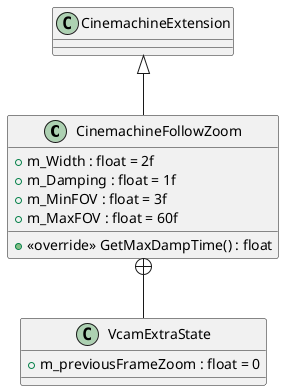 @startuml
class CinemachineFollowZoom {
    + m_Width : float = 2f
    + m_Damping : float = 1f
    + m_MinFOV : float = 3f
    + m_MaxFOV : float = 60f
    + <<override>> GetMaxDampTime() : float
}
class VcamExtraState {
    + m_previousFrameZoom : float = 0
}
CinemachineExtension <|-- CinemachineFollowZoom
CinemachineFollowZoom +-- VcamExtraState
@enduml

